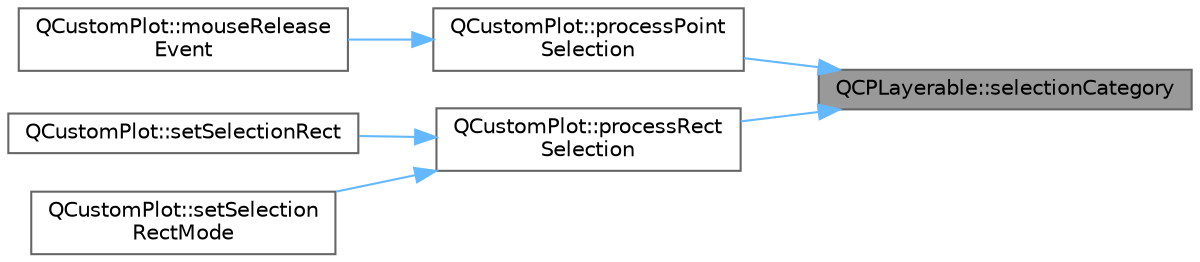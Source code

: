 digraph "QCPLayerable::selectionCategory"
{
 // LATEX_PDF_SIZE
  bgcolor="transparent";
  edge [fontname=Helvetica,fontsize=10,labelfontname=Helvetica,labelfontsize=10];
  node [fontname=Helvetica,fontsize=10,shape=box,height=0.2,width=0.4];
  rankdir="RL";
  Node1 [label="QCPLayerable::selectionCategory",height=0.2,width=0.4,color="gray40", fillcolor="grey60", style="filled", fontcolor="black",tooltip=" "];
  Node1 -> Node2 [dir="back",color="steelblue1",style="solid"];
  Node2 [label="QCustomPlot::processPoint\lSelection",height=0.2,width=0.4,color="grey40", fillcolor="white", style="filled",URL="$class_q_custom_plot.html#ac13c10fff6613e3e80e13c787b010838",tooltip=" "];
  Node2 -> Node3 [dir="back",color="steelblue1",style="solid"];
  Node3 [label="QCustomPlot::mouseRelease\lEvent",height=0.2,width=0.4,color="grey40", fillcolor="white", style="filled",URL="$class_q_custom_plot.html#adc24846f52199e5a9bc35c387a6ce68d",tooltip=" "];
  Node1 -> Node4 [dir="back",color="steelblue1",style="solid"];
  Node4 [label="QCustomPlot::processRect\lSelection",height=0.2,width=0.4,color="grey40", fillcolor="white", style="filled",URL="$class_q_custom_plot.html#ac10849411e1d0e858ea7f29c8ade364c",tooltip=" "];
  Node4 -> Node5 [dir="back",color="steelblue1",style="solid"];
  Node5 [label="QCustomPlot::setSelectionRect",height=0.2,width=0.4,color="grey40", fillcolor="white", style="filled",URL="$class_q_custom_plot.html#a0c09f96df15faa4799ad7051bb16cf33",tooltip=" "];
  Node4 -> Node6 [dir="back",color="steelblue1",style="solid"];
  Node6 [label="QCustomPlot::setSelection\lRectMode",height=0.2,width=0.4,color="grey40", fillcolor="white", style="filled",URL="$class_q_custom_plot.html#a810ef958ebe84db661c7288b526c0deb",tooltip=" "];
}

